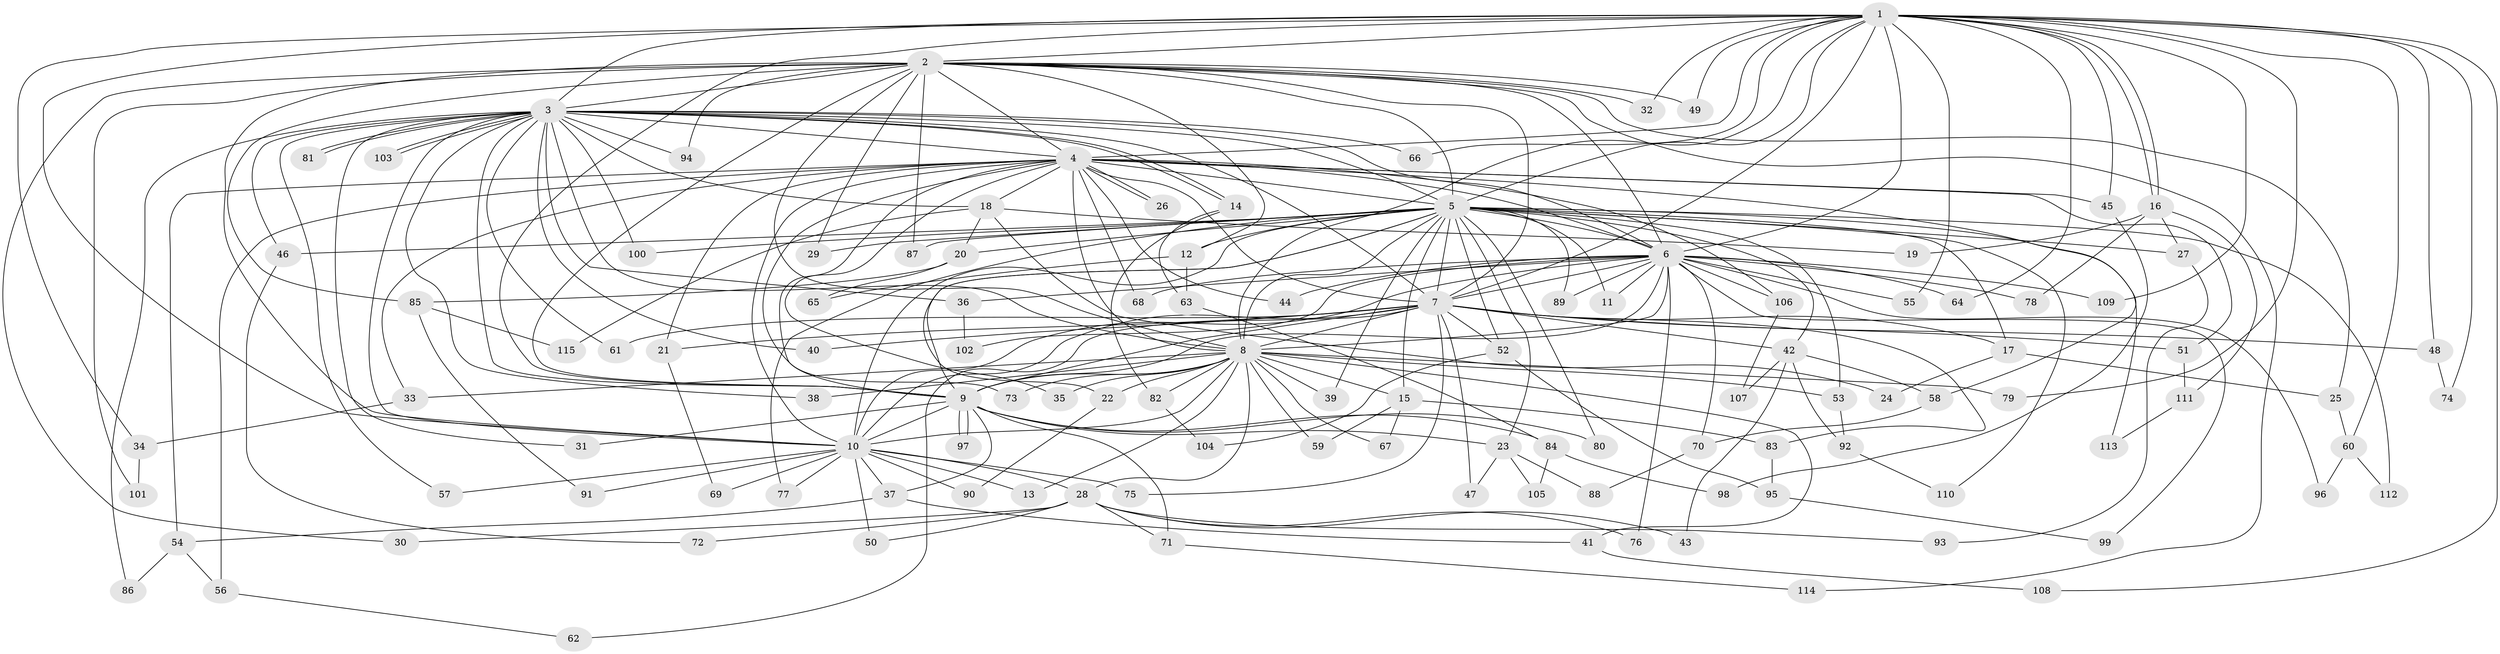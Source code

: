// Generated by graph-tools (version 1.1) at 2025/49/03/09/25 03:49:40]
// undirected, 115 vertices, 255 edges
graph export_dot {
graph [start="1"]
  node [color=gray90,style=filled];
  1;
  2;
  3;
  4;
  5;
  6;
  7;
  8;
  9;
  10;
  11;
  12;
  13;
  14;
  15;
  16;
  17;
  18;
  19;
  20;
  21;
  22;
  23;
  24;
  25;
  26;
  27;
  28;
  29;
  30;
  31;
  32;
  33;
  34;
  35;
  36;
  37;
  38;
  39;
  40;
  41;
  42;
  43;
  44;
  45;
  46;
  47;
  48;
  49;
  50;
  51;
  52;
  53;
  54;
  55;
  56;
  57;
  58;
  59;
  60;
  61;
  62;
  63;
  64;
  65;
  66;
  67;
  68;
  69;
  70;
  71;
  72;
  73;
  74;
  75;
  76;
  77;
  78;
  79;
  80;
  81;
  82;
  83;
  84;
  85;
  86;
  87;
  88;
  89;
  90;
  91;
  92;
  93;
  94;
  95;
  96;
  97;
  98;
  99;
  100;
  101;
  102;
  103;
  104;
  105;
  106;
  107;
  108;
  109;
  110;
  111;
  112;
  113;
  114;
  115;
  1 -- 2;
  1 -- 3;
  1 -- 4;
  1 -- 5;
  1 -- 6;
  1 -- 7;
  1 -- 8;
  1 -- 9;
  1 -- 10;
  1 -- 16;
  1 -- 16;
  1 -- 32;
  1 -- 34;
  1 -- 45;
  1 -- 48;
  1 -- 49;
  1 -- 55;
  1 -- 60;
  1 -- 64;
  1 -- 66;
  1 -- 74;
  1 -- 79;
  1 -- 108;
  1 -- 109;
  2 -- 3;
  2 -- 4;
  2 -- 5;
  2 -- 6;
  2 -- 7;
  2 -- 8;
  2 -- 9;
  2 -- 10;
  2 -- 12;
  2 -- 25;
  2 -- 29;
  2 -- 30;
  2 -- 32;
  2 -- 49;
  2 -- 85;
  2 -- 87;
  2 -- 94;
  2 -- 101;
  2 -- 114;
  3 -- 4;
  3 -- 5;
  3 -- 6;
  3 -- 7;
  3 -- 8;
  3 -- 9;
  3 -- 10;
  3 -- 14;
  3 -- 14;
  3 -- 18;
  3 -- 31;
  3 -- 36;
  3 -- 38;
  3 -- 40;
  3 -- 46;
  3 -- 57;
  3 -- 61;
  3 -- 66;
  3 -- 81;
  3 -- 81;
  3 -- 86;
  3 -- 94;
  3 -- 100;
  3 -- 103;
  3 -- 103;
  4 -- 5;
  4 -- 6;
  4 -- 7;
  4 -- 8;
  4 -- 9;
  4 -- 10;
  4 -- 18;
  4 -- 21;
  4 -- 26;
  4 -- 26;
  4 -- 33;
  4 -- 35;
  4 -- 44;
  4 -- 45;
  4 -- 51;
  4 -- 54;
  4 -- 56;
  4 -- 58;
  4 -- 68;
  4 -- 73;
  4 -- 106;
  5 -- 6;
  5 -- 7;
  5 -- 8;
  5 -- 9;
  5 -- 10;
  5 -- 11;
  5 -- 12;
  5 -- 15;
  5 -- 17;
  5 -- 20;
  5 -- 22;
  5 -- 23;
  5 -- 27;
  5 -- 29;
  5 -- 39;
  5 -- 42;
  5 -- 46;
  5 -- 52;
  5 -- 53;
  5 -- 77;
  5 -- 80;
  5 -- 87;
  5 -- 89;
  5 -- 100;
  5 -- 110;
  5 -- 112;
  5 -- 113;
  6 -- 7;
  6 -- 8;
  6 -- 9;
  6 -- 10;
  6 -- 11;
  6 -- 36;
  6 -- 44;
  6 -- 55;
  6 -- 64;
  6 -- 68;
  6 -- 70;
  6 -- 76;
  6 -- 78;
  6 -- 89;
  6 -- 96;
  6 -- 99;
  6 -- 102;
  6 -- 106;
  6 -- 109;
  7 -- 8;
  7 -- 9;
  7 -- 10;
  7 -- 17;
  7 -- 21;
  7 -- 40;
  7 -- 42;
  7 -- 47;
  7 -- 48;
  7 -- 51;
  7 -- 52;
  7 -- 61;
  7 -- 62;
  7 -- 75;
  7 -- 83;
  8 -- 9;
  8 -- 10;
  8 -- 13;
  8 -- 15;
  8 -- 22;
  8 -- 28;
  8 -- 33;
  8 -- 35;
  8 -- 38;
  8 -- 39;
  8 -- 41;
  8 -- 53;
  8 -- 59;
  8 -- 67;
  8 -- 73;
  8 -- 79;
  8 -- 82;
  9 -- 10;
  9 -- 23;
  9 -- 31;
  9 -- 37;
  9 -- 71;
  9 -- 80;
  9 -- 84;
  9 -- 97;
  9 -- 97;
  10 -- 13;
  10 -- 28;
  10 -- 37;
  10 -- 50;
  10 -- 57;
  10 -- 69;
  10 -- 75;
  10 -- 77;
  10 -- 90;
  10 -- 91;
  12 -- 63;
  12 -- 65;
  14 -- 63;
  14 -- 82;
  15 -- 59;
  15 -- 67;
  15 -- 83;
  16 -- 19;
  16 -- 27;
  16 -- 78;
  16 -- 111;
  17 -- 24;
  17 -- 25;
  18 -- 19;
  18 -- 20;
  18 -- 24;
  18 -- 115;
  20 -- 65;
  20 -- 85;
  21 -- 69;
  22 -- 90;
  23 -- 47;
  23 -- 88;
  23 -- 105;
  25 -- 60;
  27 -- 93;
  28 -- 30;
  28 -- 43;
  28 -- 50;
  28 -- 71;
  28 -- 72;
  28 -- 76;
  28 -- 93;
  33 -- 34;
  34 -- 101;
  36 -- 102;
  37 -- 41;
  37 -- 54;
  41 -- 108;
  42 -- 43;
  42 -- 58;
  42 -- 92;
  42 -- 107;
  45 -- 98;
  46 -- 72;
  48 -- 74;
  51 -- 111;
  52 -- 95;
  52 -- 104;
  53 -- 92;
  54 -- 56;
  54 -- 86;
  56 -- 62;
  58 -- 70;
  60 -- 96;
  60 -- 112;
  63 -- 84;
  70 -- 88;
  71 -- 114;
  82 -- 104;
  83 -- 95;
  84 -- 98;
  84 -- 105;
  85 -- 91;
  85 -- 115;
  92 -- 110;
  95 -- 99;
  106 -- 107;
  111 -- 113;
}
